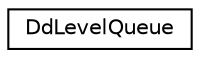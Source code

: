 digraph "Graphical Class Hierarchy"
{
  edge [fontname="Helvetica",fontsize="10",labelfontname="Helvetica",labelfontsize="10"];
  node [fontname="Helvetica",fontsize="10",shape=record];
  rankdir="LR";
  Node1 [label="DdLevelQueue",height=0.2,width=0.4,color="black", fillcolor="white", style="filled",URL="$structDdLevelQueue.html",tooltip="Level queue. "];
}
